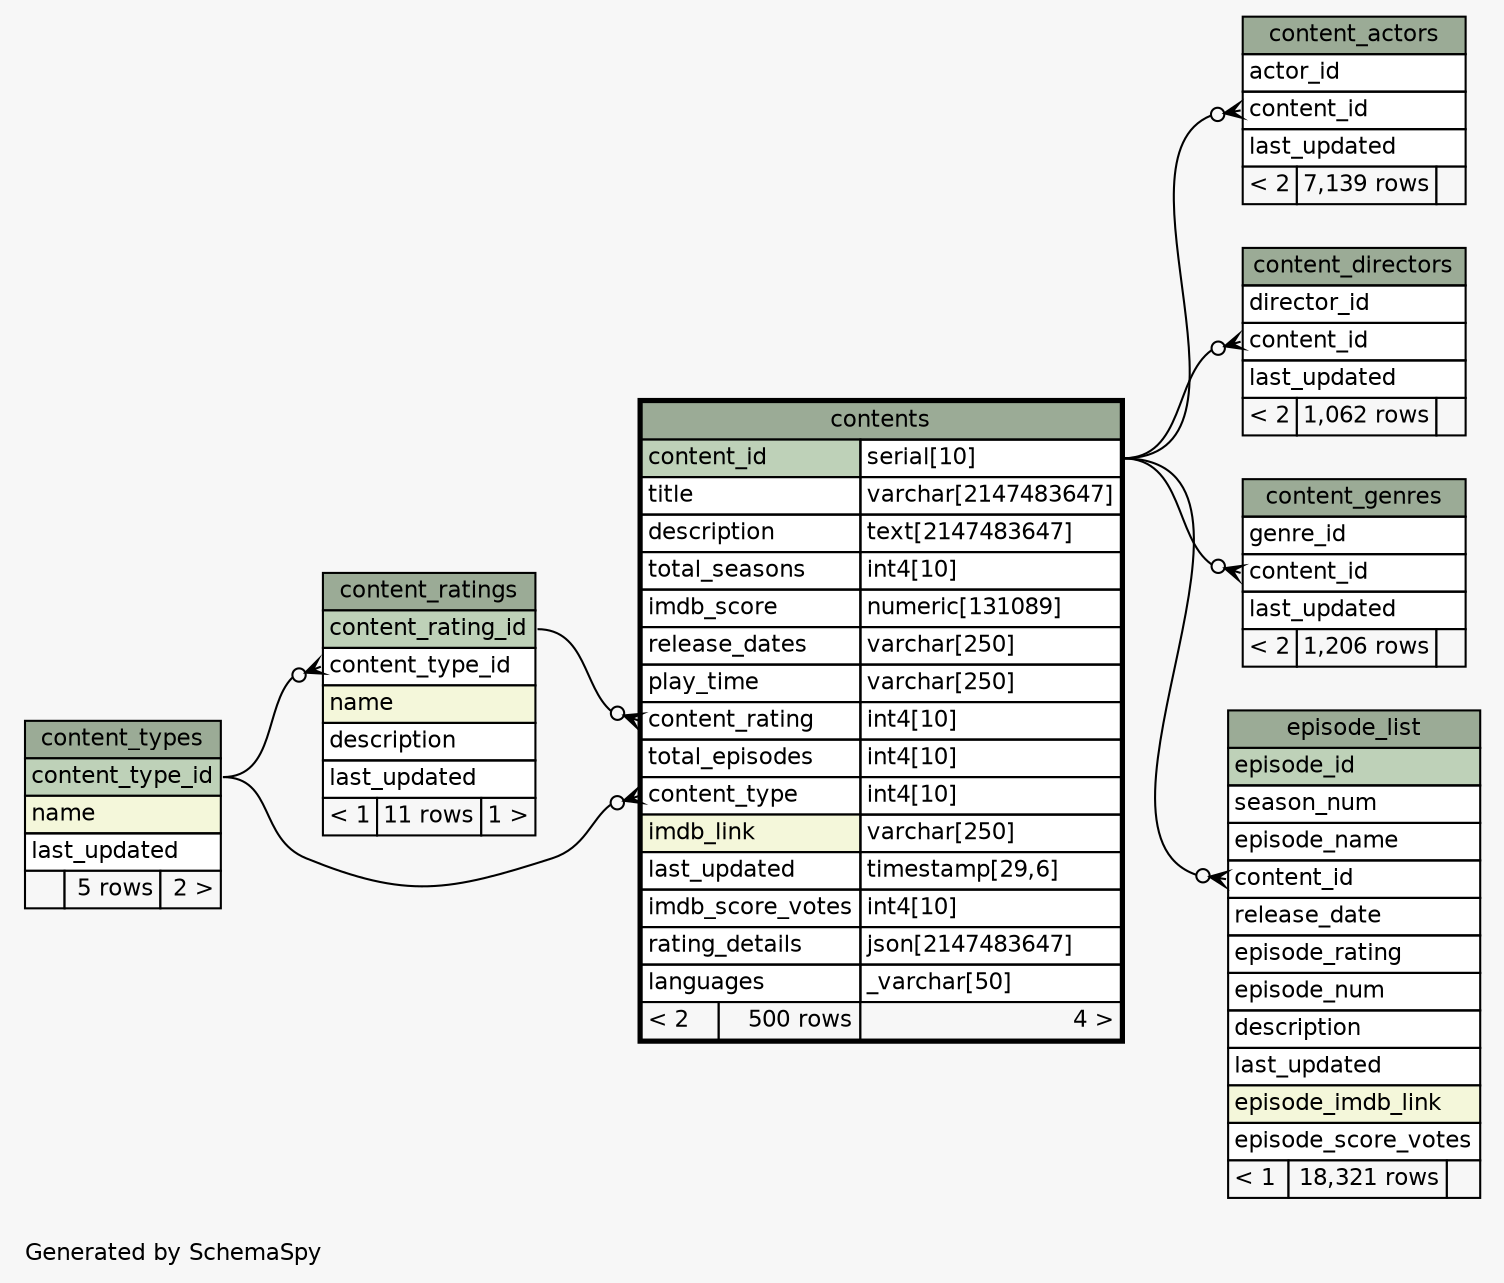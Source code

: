 // dot 2.38.0 on Linux 4.8.0-49-generic
// SchemaSpy rev 590
digraph "oneDegreeRelationshipsDiagram" {
  graph [
    rankdir="RL"
    bgcolor="#f7f7f7"
    label="\nGenerated by SchemaSpy"
    labeljust="l"
    nodesep="0.18"
    ranksep="0.46"
    fontname="Helvetica"
    fontsize="11"
  ];
  node [
    fontname="Helvetica"
    fontsize="11"
    shape="plaintext"
  ];
  edge [
    arrowsize="0.8"
  ];
  "content_actors":"content_id":w -> "contents":"content_id.type":e [arrowhead=none dir=back arrowtail=crowodot];
  "content_directors":"content_id":w -> "contents":"content_id.type":e [arrowhead=none dir=back arrowtail=crowodot];
  "content_genres":"content_id":w -> "contents":"content_id.type":e [arrowhead=none dir=back arrowtail=crowodot];
  "content_ratings":"content_type_id":w -> "content_types":"content_type_id":e [arrowhead=none dir=back arrowtail=crowodot];
  "contents":"content_rating":w -> "content_ratings":"content_rating_id":e [arrowhead=none dir=back arrowtail=crowodot];
  "contents":"content_type":w -> "content_types":"content_type_id":e [arrowhead=none dir=back arrowtail=crowodot];
  "episode_list":"content_id":w -> "contents":"content_id.type":e [arrowhead=none dir=back arrowtail=crowodot];
  "content_actors" [
    label=<
    <TABLE BORDER="0" CELLBORDER="1" CELLSPACING="0" BGCOLOR="#ffffff">
      <TR><TD COLSPAN="3" BGCOLOR="#9bab96" ALIGN="CENTER">content_actors</TD></TR>
      <TR><TD PORT="actor_id" COLSPAN="3" ALIGN="LEFT">actor_id</TD></TR>
      <TR><TD PORT="content_id" COLSPAN="3" ALIGN="LEFT">content_id</TD></TR>
      <TR><TD PORT="last_updated" COLSPAN="3" ALIGN="LEFT">last_updated</TD></TR>
      <TR><TD ALIGN="LEFT" BGCOLOR="#f7f7f7">&lt; 2</TD><TD ALIGN="RIGHT" BGCOLOR="#f7f7f7">7,139 rows</TD><TD ALIGN="RIGHT" BGCOLOR="#f7f7f7">  </TD></TR>
    </TABLE>>
    URL="content_actors.html"
    tooltip="content_actors"
  ];
  "content_directors" [
    label=<
    <TABLE BORDER="0" CELLBORDER="1" CELLSPACING="0" BGCOLOR="#ffffff">
      <TR><TD COLSPAN="3" BGCOLOR="#9bab96" ALIGN="CENTER">content_directors</TD></TR>
      <TR><TD PORT="director_id" COLSPAN="3" ALIGN="LEFT">director_id</TD></TR>
      <TR><TD PORT="content_id" COLSPAN="3" ALIGN="LEFT">content_id</TD></TR>
      <TR><TD PORT="last_updated" COLSPAN="3" ALIGN="LEFT">last_updated</TD></TR>
      <TR><TD ALIGN="LEFT" BGCOLOR="#f7f7f7">&lt; 2</TD><TD ALIGN="RIGHT" BGCOLOR="#f7f7f7">1,062 rows</TD><TD ALIGN="RIGHT" BGCOLOR="#f7f7f7">  </TD></TR>
    </TABLE>>
    URL="content_directors.html"
    tooltip="content_directors"
  ];
  "content_genres" [
    label=<
    <TABLE BORDER="0" CELLBORDER="1" CELLSPACING="0" BGCOLOR="#ffffff">
      <TR><TD COLSPAN="3" BGCOLOR="#9bab96" ALIGN="CENTER">content_genres</TD></TR>
      <TR><TD PORT="genre_id" COLSPAN="3" ALIGN="LEFT">genre_id</TD></TR>
      <TR><TD PORT="content_id" COLSPAN="3" ALIGN="LEFT">content_id</TD></TR>
      <TR><TD PORT="last_updated" COLSPAN="3" ALIGN="LEFT">last_updated</TD></TR>
      <TR><TD ALIGN="LEFT" BGCOLOR="#f7f7f7">&lt; 2</TD><TD ALIGN="RIGHT" BGCOLOR="#f7f7f7">1,206 rows</TD><TD ALIGN="RIGHT" BGCOLOR="#f7f7f7">  </TD></TR>
    </TABLE>>
    URL="content_genres.html"
    tooltip="content_genres"
  ];
  "content_ratings" [
    label=<
    <TABLE BORDER="0" CELLBORDER="1" CELLSPACING="0" BGCOLOR="#ffffff">
      <TR><TD COLSPAN="3" BGCOLOR="#9bab96" ALIGN="CENTER">content_ratings</TD></TR>
      <TR><TD PORT="content_rating_id" COLSPAN="3" BGCOLOR="#bed1b8" ALIGN="LEFT">content_rating_id</TD></TR>
      <TR><TD PORT="content_type_id" COLSPAN="3" ALIGN="LEFT">content_type_id</TD></TR>
      <TR><TD PORT="name" COLSPAN="3" BGCOLOR="#f4f7da" ALIGN="LEFT">name</TD></TR>
      <TR><TD PORT="description" COLSPAN="3" ALIGN="LEFT">description</TD></TR>
      <TR><TD PORT="last_updated" COLSPAN="3" ALIGN="LEFT">last_updated</TD></TR>
      <TR><TD ALIGN="LEFT" BGCOLOR="#f7f7f7">&lt; 1</TD><TD ALIGN="RIGHT" BGCOLOR="#f7f7f7">11 rows</TD><TD ALIGN="RIGHT" BGCOLOR="#f7f7f7">1 &gt;</TD></TR>
    </TABLE>>
    URL="content_ratings.html"
    tooltip="content_ratings"
  ];
  "content_types" [
    label=<
    <TABLE BORDER="0" CELLBORDER="1" CELLSPACING="0" BGCOLOR="#ffffff">
      <TR><TD COLSPAN="3" BGCOLOR="#9bab96" ALIGN="CENTER">content_types</TD></TR>
      <TR><TD PORT="content_type_id" COLSPAN="3" BGCOLOR="#bed1b8" ALIGN="LEFT">content_type_id</TD></TR>
      <TR><TD PORT="name" COLSPAN="3" BGCOLOR="#f4f7da" ALIGN="LEFT">name</TD></TR>
      <TR><TD PORT="last_updated" COLSPAN="3" ALIGN="LEFT">last_updated</TD></TR>
      <TR><TD ALIGN="LEFT" BGCOLOR="#f7f7f7">  </TD><TD ALIGN="RIGHT" BGCOLOR="#f7f7f7">5 rows</TD><TD ALIGN="RIGHT" BGCOLOR="#f7f7f7">2 &gt;</TD></TR>
    </TABLE>>
    URL="content_types.html"
    tooltip="content_types"
  ];
  "contents" [
    label=<
    <TABLE BORDER="2" CELLBORDER="1" CELLSPACING="0" BGCOLOR="#ffffff">
      <TR><TD COLSPAN="3" BGCOLOR="#9bab96" ALIGN="CENTER">contents</TD></TR>
      <TR><TD PORT="content_id" COLSPAN="2" BGCOLOR="#bed1b8" ALIGN="LEFT">content_id</TD><TD PORT="content_id.type" ALIGN="LEFT">serial[10]</TD></TR>
      <TR><TD PORT="title" COLSPAN="2" ALIGN="LEFT">title</TD><TD PORT="title.type" ALIGN="LEFT">varchar[2147483647]</TD></TR>
      <TR><TD PORT="description" COLSPAN="2" ALIGN="LEFT">description</TD><TD PORT="description.type" ALIGN="LEFT">text[2147483647]</TD></TR>
      <TR><TD PORT="total_seasons" COLSPAN="2" ALIGN="LEFT">total_seasons</TD><TD PORT="total_seasons.type" ALIGN="LEFT">int4[10]</TD></TR>
      <TR><TD PORT="imdb_score" COLSPAN="2" ALIGN="LEFT">imdb_score</TD><TD PORT="imdb_score.type" ALIGN="LEFT">numeric[131089]</TD></TR>
      <TR><TD PORT="release_dates" COLSPAN="2" ALIGN="LEFT">release_dates</TD><TD PORT="release_dates.type" ALIGN="LEFT">varchar[250]</TD></TR>
      <TR><TD PORT="play_time" COLSPAN="2" ALIGN="LEFT">play_time</TD><TD PORT="play_time.type" ALIGN="LEFT">varchar[250]</TD></TR>
      <TR><TD PORT="content_rating" COLSPAN="2" ALIGN="LEFT">content_rating</TD><TD PORT="content_rating.type" ALIGN="LEFT">int4[10]</TD></TR>
      <TR><TD PORT="total_episodes" COLSPAN="2" ALIGN="LEFT">total_episodes</TD><TD PORT="total_episodes.type" ALIGN="LEFT">int4[10]</TD></TR>
      <TR><TD PORT="content_type" COLSPAN="2" ALIGN="LEFT">content_type</TD><TD PORT="content_type.type" ALIGN="LEFT">int4[10]</TD></TR>
      <TR><TD PORT="imdb_link" COLSPAN="2" BGCOLOR="#f4f7da" ALIGN="LEFT">imdb_link</TD><TD PORT="imdb_link.type" ALIGN="LEFT">varchar[250]</TD></TR>
      <TR><TD PORT="last_updated" COLSPAN="2" ALIGN="LEFT">last_updated</TD><TD PORT="last_updated.type" ALIGN="LEFT">timestamp[29,6]</TD></TR>
      <TR><TD PORT="imdb_score_votes" COLSPAN="2" ALIGN="LEFT">imdb_score_votes</TD><TD PORT="imdb_score_votes.type" ALIGN="LEFT">int4[10]</TD></TR>
      <TR><TD PORT="rating_details" COLSPAN="2" ALIGN="LEFT">rating_details</TD><TD PORT="rating_details.type" ALIGN="LEFT">json[2147483647]</TD></TR>
      <TR><TD PORT="languages" COLSPAN="2" ALIGN="LEFT">languages</TD><TD PORT="languages.type" ALIGN="LEFT">_varchar[50]</TD></TR>
      <TR><TD ALIGN="LEFT" BGCOLOR="#f7f7f7">&lt; 2</TD><TD ALIGN="RIGHT" BGCOLOR="#f7f7f7">500 rows</TD><TD ALIGN="RIGHT" BGCOLOR="#f7f7f7">4 &gt;</TD></TR>
    </TABLE>>
    URL="contents.html"
    tooltip="contents"
  ];
  "episode_list" [
    label=<
    <TABLE BORDER="0" CELLBORDER="1" CELLSPACING="0" BGCOLOR="#ffffff">
      <TR><TD COLSPAN="3" BGCOLOR="#9bab96" ALIGN="CENTER">episode_list</TD></TR>
      <TR><TD PORT="episode_id" COLSPAN="3" BGCOLOR="#bed1b8" ALIGN="LEFT">episode_id</TD></TR>
      <TR><TD PORT="season_num" COLSPAN="3" ALIGN="LEFT">season_num</TD></TR>
      <TR><TD PORT="episode_name" COLSPAN="3" ALIGN="LEFT">episode_name</TD></TR>
      <TR><TD PORT="content_id" COLSPAN="3" ALIGN="LEFT">content_id</TD></TR>
      <TR><TD PORT="release_date" COLSPAN="3" ALIGN="LEFT">release_date</TD></TR>
      <TR><TD PORT="episode_rating" COLSPAN="3" ALIGN="LEFT">episode_rating</TD></TR>
      <TR><TD PORT="episode_num" COLSPAN="3" ALIGN="LEFT">episode_num</TD></TR>
      <TR><TD PORT="description" COLSPAN="3" ALIGN="LEFT">description</TD></TR>
      <TR><TD PORT="last_updated" COLSPAN="3" ALIGN="LEFT">last_updated</TD></TR>
      <TR><TD PORT="episode_imdb_link" COLSPAN="3" BGCOLOR="#f4f7da" ALIGN="LEFT">episode_imdb_link</TD></TR>
      <TR><TD PORT="episode_score_votes" COLSPAN="3" ALIGN="LEFT">episode_score_votes</TD></TR>
      <TR><TD ALIGN="LEFT" BGCOLOR="#f7f7f7">&lt; 1</TD><TD ALIGN="RIGHT" BGCOLOR="#f7f7f7">18,321 rows</TD><TD ALIGN="RIGHT" BGCOLOR="#f7f7f7">  </TD></TR>
    </TABLE>>
    URL="episode_list.html"
    tooltip="episode_list"
  ];
}
